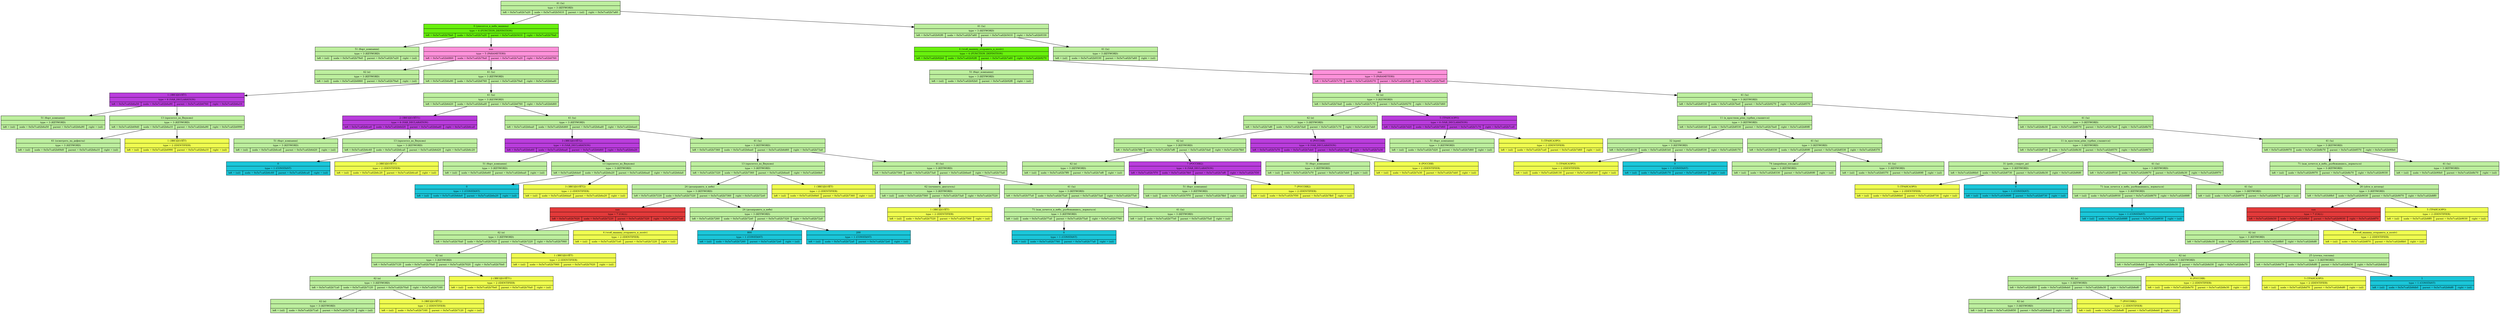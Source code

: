 digraph
{
	node[fontsize=9]

	node_0x5e7ca02b5410 [shape=record, label = "{41 (\\n)| type = 3 (KEYWORD) | {left = 0x5e7ca02b7a20 | node = 0x5e7ca02b5410 | parent = (nil) | right = 0x5e7ca02b7a60}}" style="filled",fillcolor="#BDEF9E"]

	node_0x5e7ca02b7a20 [shape=record, label = "{0 (уносится_в_небо_машина)| type = 4 (FUNCTION_DEFINITION) | {left = 0x5e7ca02b79e0 | node = 0x5e7ca02b7a20 | parent = 0x5e7ca02b5410 | right = 0x5e7ca02b79a0}}" style="filled",fillcolor="#68F10D"]

	edge[color="black",fontsize=12]
	node_0x5e7ca02b5410 -> node_0x5e7ca02b7a20

	node_0x5e7ca02b79e0 [shape=record, label = "{51 (борт_компании)| type = 3 (KEYWORD) | {left = (nil) | node = 0x5e7ca02b79e0 | parent = 0x5e7ca02b7a20 | right = (nil)}}" style="filled",fillcolor="#BDEF9E"]

	edge[color="black",fontsize=12]
	node_0x5e7ca02b7a20 -> node_0x5e7ca02b79e0

	node_0x5e7ca02b79a0 [shape=record, label = "{nan| type = 5 (PARAMETERS) | {left = 0x5e7ca02b6860 | node = 0x5e7ca02b79a0 | parent = 0x5e7ca02b7a20 | right = 0x5e7ca02b6760}}" style="filled",fillcolor="#FF91DA"]

	edge[color="black",fontsize=12]
	node_0x5e7ca02b7a20 -> node_0x5e7ca02b79a0

	node_0x5e7ca02b6860 [shape=record, label = "{42 (и)| type = 3 (KEYWORD) | {left = (nil) | node = 0x5e7ca02b6860 | parent = 0x5e7ca02b79a0 | right = (nil)}}" style="filled",fillcolor="#BDEF9E"]

	edge[color="black",fontsize=12]
	node_0x5e7ca02b79a0 -> node_0x5e7ca02b6860

	node_0x5e7ca02b6760 [shape=record, label = "{41 (\\n)| type = 3 (KEYWORD) | {left = 0x5e7ca02b6a90 | node = 0x5e7ca02b6760 | parent = 0x5e7ca02b79a0 | right = 0x5e7ca02b6ad0}}" style="filled",fillcolor="#BDEF9E"]

	edge[color="black",fontsize=12]
	node_0x5e7ca02b79a0 -> node_0x5e7ca02b6760

	node_0x5e7ca02b6a90 [shape=record, label = "{1 (ЗВЕЗДОЛЁТ)| type = 6 (VAR_DECLARATION) | {left = 0x5e7ca02b6a50 | node = 0x5e7ca02b6a90 | parent = 0x5e7ca02b6760 | right = 0x5e7ca02b6a10}}" style="filled",fillcolor="#B93CDC"]

	edge[color="black",fontsize=12]
	node_0x5e7ca02b6760 -> node_0x5e7ca02b6a90

	node_0x5e7ca02b6a50 [shape=record, label = "{51 (борт_компании)| type = 3 (KEYWORD) | {left = (nil) | node = 0x5e7ca02b6a50 | parent = 0x5e7ca02b6a90 | right = (nil)}}" style="filled",fillcolor="#BDEF9E"]

	edge[color="black",fontsize=12]
	node_0x5e7ca02b6a90 -> node_0x5e7ca02b6a50

	node_0x5e7ca02b6a10 [shape=record, label = "{13 (прилетел_во_Внуково)| type = 3 (KEYWORD) | {left = 0x5e7ca02b69d0 | node = 0x5e7ca02b6a10 | parent = 0x5e7ca02b6a90 | right = 0x5e7ca02b6990}}" style="filled",fillcolor="#BDEF9E"]

	edge[color="black",fontsize=12]
	node_0x5e7ca02b6a90 -> node_0x5e7ca02b6a10

	node_0x5e7ca02b69d0 [shape=record, label = "{61 (осмотреть_на_дефекты)| type = 3 (KEYWORD) | {left = (nil) | node = 0x5e7ca02b69d0 | parent = 0x5e7ca02b6a10 | right = (nil)}}" style="filled",fillcolor="#BDEF9E"]

	edge[color="black",fontsize=12]
	node_0x5e7ca02b6a10 -> node_0x5e7ca02b69d0

	node_0x5e7ca02b6990 [shape=record, label = "{1 (ЗВЕЗДОЛЁТ)| type = 2 (IDENTIFIER) | {left = (nil) | node = 0x5e7ca02b6990 | parent = 0x5e7ca02b6a10 | right = (nil)}}" style="filled",fillcolor="#F0FF4F"]

	edge[color="black",fontsize=12]
	node_0x5e7ca02b6a10 -> node_0x5e7ca02b6990

	node_0x5e7ca02b6ad0 [shape=record, label = "{41 (\\n)| type = 3 (KEYWORD) | {left = 0x5e7ca02b6d20 | node = 0x5e7ca02b6ad0 | parent = 0x5e7ca02b6760 | right = 0x5e7ca02b6d60}}" style="filled",fillcolor="#BDEF9E"]

	edge[color="black",fontsize=12]
	node_0x5e7ca02b6760 -> node_0x5e7ca02b6ad0

	node_0x5e7ca02b6d20 [shape=record, label = "{2 (ЗВЕЗДОЛЁТ1)| type = 6 (VAR_DECLARATION) | {left = 0x5e7ca02b6ce0 | node = 0x5e7ca02b6d20 | parent = 0x5e7ca02b6ad0 | right = 0x5e7ca02b6ca0}}" style="filled",fillcolor="#B93CDC"]

	edge[color="black",fontsize=12]
	node_0x5e7ca02b6ad0 -> node_0x5e7ca02b6d20

	node_0x5e7ca02b6ce0 [shape=record, label = "{51 (борт_компании)| type = 3 (KEYWORD) | {left = (nil) | node = 0x5e7ca02b6ce0 | parent = 0x5e7ca02b6d20 | right = (nil)}}" style="filled",fillcolor="#BDEF9E"]

	edge[color="black",fontsize=12]
	node_0x5e7ca02b6d20 -> node_0x5e7ca02b6ce0

	node_0x5e7ca02b6ca0 [shape=record, label = "{13 (прилетел_во_Внуково)| type = 3 (KEYWORD) | {left = 0x5e7ca02b6c60 | node = 0x5e7ca02b6ca0 | parent = 0x5e7ca02b6d20 | right = 0x5e7ca02b6c20}}" style="filled",fillcolor="#BDEF9E"]

	edge[color="black",fontsize=12]
	node_0x5e7ca02b6d20 -> node_0x5e7ca02b6ca0

	node_0x5e7ca02b6c60 [shape=record, label = "{0| type = 1 (CONSTANT) | {left = (nil) | node = 0x5e7ca02b6c60 | parent = 0x5e7ca02b6ca0 | right = (nil)}}" style="filled",fillcolor="#1AC6D9"]

	edge[color="black",fontsize=12]
	node_0x5e7ca02b6ca0 -> node_0x5e7ca02b6c60

	node_0x5e7ca02b6c20 [shape=record, label = "{2 (ЗВЕЗДОЛЁТ1)| type = 2 (IDENTIFIER) | {left = (nil) | node = 0x5e7ca02b6c20 | parent = 0x5e7ca02b6ca0 | right = (nil)}}" style="filled",fillcolor="#F0FF4F"]

	edge[color="black",fontsize=12]
	node_0x5e7ca02b6ca0 -> node_0x5e7ca02b6c20

	node_0x5e7ca02b6d60 [shape=record, label = "{41 (\\n)| type = 3 (KEYWORD) | {left = 0x5e7ca02b6ea0 | node = 0x5e7ca02b6d60 | parent = 0x5e7ca02b6ad0 | right = 0x5e7ca02b6ee0}}" style="filled",fillcolor="#BDEF9E"]

	edge[color="black",fontsize=12]
	node_0x5e7ca02b6ad0 -> node_0x5e7ca02b6d60

	node_0x5e7ca02b6ea0 [shape=record, label = "{3 (ЗВЕЗДОЛЁТ2)| type = 6 (VAR_DECLARATION) | {left = 0x5e7ca02b6e60 | node = 0x5e7ca02b6ea0 | parent = 0x5e7ca02b6d60 | right = 0x5e7ca02b6e20}}" style="filled",fillcolor="#B93CDC"]

	edge[color="black",fontsize=12]
	node_0x5e7ca02b6d60 -> node_0x5e7ca02b6ea0

	node_0x5e7ca02b6e60 [shape=record, label = "{51 (борт_компании)| type = 3 (KEYWORD) | {left = (nil) | node = 0x5e7ca02b6e60 | parent = 0x5e7ca02b6ea0 | right = (nil)}}" style="filled",fillcolor="#BDEF9E"]

	edge[color="black",fontsize=12]
	node_0x5e7ca02b6ea0 -> node_0x5e7ca02b6e60

	node_0x5e7ca02b6e20 [shape=record, label = "{13 (прилетел_во_Внуково)| type = 3 (KEYWORD) | {left = 0x5e7ca02b6de0 | node = 0x5e7ca02b6e20 | parent = 0x5e7ca02b6ea0 | right = 0x5e7ca02b6da0}}" style="filled",fillcolor="#BDEF9E"]

	edge[color="black",fontsize=12]
	node_0x5e7ca02b6ea0 -> node_0x5e7ca02b6e20

	node_0x5e7ca02b6de0 [shape=record, label = "{0| type = 1 (CONSTANT) | {left = (nil) | node = 0x5e7ca02b6de0 | parent = 0x5e7ca02b6e20 | right = (nil)}}" style="filled",fillcolor="#1AC6D9"]

	edge[color="black",fontsize=12]
	node_0x5e7ca02b6e20 -> node_0x5e7ca02b6de0

	node_0x5e7ca02b6da0 [shape=record, label = "{3 (ЗВЕЗДОЛЁТ2)| type = 2 (IDENTIFIER) | {left = (nil) | node = 0x5e7ca02b6da0 | parent = 0x5e7ca02b6e20 | right = (nil)}}" style="filled",fillcolor="#F0FF4F"]

	edge[color="black",fontsize=12]
	node_0x5e7ca02b6e20 -> node_0x5e7ca02b6da0

	node_0x5e7ca02b6ee0 [shape=record, label = "{41 (\\n)| type = 3 (KEYWORD) | {left = 0x5e7ca02b7360 | node = 0x5e7ca02b6ee0 | parent = 0x5e7ca02b6d60 | right = 0x5e7ca02b73a0}}" style="filled",fillcolor="#BDEF9E"]

	edge[color="black",fontsize=12]
	node_0x5e7ca02b6d60 -> node_0x5e7ca02b6ee0

	node_0x5e7ca02b7360 [shape=record, label = "{13 (прилетел_во_Внуково)| type = 3 (KEYWORD) | {left = 0x5e7ca02b7320 | node = 0x5e7ca02b7360 | parent = 0x5e7ca02b6ee0 | right = 0x5e7ca02b6fe0}}" style="filled",fillcolor="#BDEF9E"]

	edge[color="black",fontsize=12]
	node_0x5e7ca02b6ee0 -> node_0x5e7ca02b7360

	node_0x5e7ca02b7320 [shape=record, label = "{24 (дозаправить_в_небе)| type = 3 (KEYWORD) | {left = 0x5e7ca02b7220 | node = 0x5e7ca02b7320 | parent = 0x5e7ca02b7360 | right = 0x5e7ca02b72e0}}" style="filled",fillcolor="#BDEF9E"]

	edge[color="black",fontsize=12]
	node_0x5e7ca02b7360 -> node_0x5e7ca02b7320

	node_0x5e7ca02b7220 [shape=record, label = "{nan| type = 7 (CALL) | {left = 0x5e7ca02b7020 | node = 0x5e7ca02b7220 | parent = 0x5e7ca02b7320 | right = 0x5e7ca02b71e0}}" style="filled",fillcolor="#E33A3A"]

	edge[color="black",fontsize=12]
	node_0x5e7ca02b7320 -> node_0x5e7ca02b7220

	node_0x5e7ca02b7020 [shape=record, label = "{42 (и)| type = 3 (KEYWORD) | {left = 0x5e7ca02b70a0 | node = 0x5e7ca02b7020 | parent = 0x5e7ca02b7220 | right = 0x5e7ca02b7060}}" style="filled",fillcolor="#BDEF9E"]

	edge[color="black",fontsize=12]
	node_0x5e7ca02b7220 -> node_0x5e7ca02b7020

	node_0x5e7ca02b70a0 [shape=record, label = "{42 (и)| type = 3 (KEYWORD) | {left = 0x5e7ca02b7120 | node = 0x5e7ca02b70a0 | parent = 0x5e7ca02b7020 | right = 0x5e7ca02b70e0}}" style="filled",fillcolor="#BDEF9E"]

	edge[color="black",fontsize=12]
	node_0x5e7ca02b7020 -> node_0x5e7ca02b70a0

	node_0x5e7ca02b7120 [shape=record, label = "{42 (и)| type = 3 (KEYWORD) | {left = 0x5e7ca02b71a0 | node = 0x5e7ca02b7120 | parent = 0x5e7ca02b70a0 | right = 0x5e7ca02b7160}}" style="filled",fillcolor="#BDEF9E"]

	edge[color="black",fontsize=12]
	node_0x5e7ca02b70a0 -> node_0x5e7ca02b7120

	node_0x5e7ca02b71a0 [shape=record, label = "{42 (и)| type = 3 (KEYWORD) | {left = (nil) | node = 0x5e7ca02b71a0 | parent = 0x5e7ca02b7120 | right = (nil)}}" style="filled",fillcolor="#BDEF9E"]

	edge[color="black",fontsize=12]
	node_0x5e7ca02b7120 -> node_0x5e7ca02b71a0

	node_0x5e7ca02b7160 [shape=record, label = "{3 (ЗВЕЗДОЛЁТ2)| type = 2 (IDENTIFIER) | {left = (nil) | node = 0x5e7ca02b7160 | parent = 0x5e7ca02b7120 | right = (nil)}}" style="filled",fillcolor="#F0FF4F"]

	edge[color="black",fontsize=12]
	node_0x5e7ca02b7120 -> node_0x5e7ca02b7160

	node_0x5e7ca02b70e0 [shape=record, label = "{2 (ЗВЕЗДОЛЁТ1)| type = 2 (IDENTIFIER) | {left = (nil) | node = 0x5e7ca02b70e0 | parent = 0x5e7ca02b70a0 | right = (nil)}}" style="filled",fillcolor="#F0FF4F"]

	edge[color="black",fontsize=12]
	node_0x5e7ca02b70a0 -> node_0x5e7ca02b70e0

	node_0x5e7ca02b7060 [shape=record, label = "{1 (ЗВЕЗДОЛЁТ)| type = 2 (IDENTIFIER) | {left = (nil) | node = 0x5e7ca02b7060 | parent = 0x5e7ca02b7020 | right = (nil)}}" style="filled",fillcolor="#F0FF4F"]

	edge[color="black",fontsize=12]
	node_0x5e7ca02b7020 -> node_0x5e7ca02b7060

	node_0x5e7ca02b71e0 [shape=record, label = "{4 (чтоб_машину_отправить_в_полёт)| type = 2 (IDENTIFIER) | {left = (nil) | node = 0x5e7ca02b71e0 | parent = 0x5e7ca02b7220 | right = (nil)}}" style="filled",fillcolor="#F0FF4F"]

	edge[color="black",fontsize=12]
	node_0x5e7ca02b7220 -> node_0x5e7ca02b71e0

	node_0x5e7ca02b72e0 [shape=record, label = "{24 (дозаправить_в_небе)| type = 3 (KEYWORD) | {left = 0x5e7ca02b7260 | node = 0x5e7ca02b72e0 | parent = 0x5e7ca02b7320 | right = 0x5e7ca02b72a0}}" style="filled",fillcolor="#BDEF9E"]

	edge[color="black",fontsize=12]
	node_0x5e7ca02b7320 -> node_0x5e7ca02b72e0

	node_0x5e7ca02b7260 [shape=record, label = "{800| type = 1 (CONSTANT) | {left = (nil) | node = 0x5e7ca02b7260 | parent = 0x5e7ca02b72e0 | right = (nil)}}" style="filled",fillcolor="#1AC6D9"]

	edge[color="black",fontsize=12]
	node_0x5e7ca02b72e0 -> node_0x5e7ca02b7260

	node_0x5e7ca02b72a0 [shape=record, label = "{200| type = 1 (CONSTANT) | {left = (nil) | node = 0x5e7ca02b72a0 | parent = 0x5e7ca02b72e0 | right = (nil)}}" style="filled",fillcolor="#1AC6D9"]

	edge[color="black",fontsize=12]
	node_0x5e7ca02b72e0 -> node_0x5e7ca02b72a0

	node_0x5e7ca02b6fe0 [shape=record, label = "{1 (ЗВЕЗДОЛЁТ)| type = 2 (IDENTIFIER) | {left = (nil) | node = 0x5e7ca02b6fe0 | parent = 0x5e7ca02b7360 | right = (nil)}}" style="filled",fillcolor="#F0FF4F"]

	edge[color="black",fontsize=12]
	node_0x5e7ca02b7360 -> node_0x5e7ca02b6fe0

	node_0x5e7ca02b73a0 [shape=record, label = "{41 (\\n)| type = 3 (KEYWORD) | {left = 0x5e7ca02b7560 | node = 0x5e7ca02b73a0 | parent = 0x5e7ca02b6ee0 | right = 0x5e7ca02b75a0}}" style="filled",fillcolor="#BDEF9E"]

	edge[color="black",fontsize=12]
	node_0x5e7ca02b6ee0 -> node_0x5e7ca02b73a0

	node_0x5e7ca02b7560 [shape=record, label = "{62 (починить_двигатель)| type = 3 (KEYWORD) | {left = (nil) | node = 0x5e7ca02b7560 | parent = 0x5e7ca02b73a0 | right = 0x5e7ca02b7520}}" style="filled",fillcolor="#BDEF9E"]

	edge[color="black",fontsize=12]
	node_0x5e7ca02b73a0 -> node_0x5e7ca02b7560

	node_0x5e7ca02b7520 [shape=record, label = "{1 (ЗВЕЗДОЛЁТ)| type = 2 (IDENTIFIER) | {left = (nil) | node = 0x5e7ca02b7520 | parent = 0x5e7ca02b7560 | right = (nil)}}" style="filled",fillcolor="#F0FF4F"]

	edge[color="black",fontsize=12]
	node_0x5e7ca02b7560 -> node_0x5e7ca02b7520

	node_0x5e7ca02b75a0 [shape=record, label = "{41 (\\n)| type = 3 (KEYWORD) | {left = 0x5e7ca02b77a0 | node = 0x5e7ca02b75a0 | parent = 0x5e7ca02b73a0 | right = 0x5e7ca02b77e0}}" style="filled",fillcolor="#BDEF9E"]

	edge[color="black",fontsize=12]
	node_0x5e7ca02b73a0 -> node_0x5e7ca02b75a0

	node_0x5e7ca02b77a0 [shape=record, label = "{71 (как_хочется_в_небо,_разбежавшись,_ворваться)| type = 3 (KEYWORD) | {left = (nil) | node = 0x5e7ca02b77a0 | parent = 0x5e7ca02b75a0 | right = 0x5e7ca02b7760}}" style="filled",fillcolor="#BDEF9E"]

	edge[color="black",fontsize=12]
	node_0x5e7ca02b75a0 -> node_0x5e7ca02b77a0

	node_0x5e7ca02b7760 [shape=record, label = "{0| type = 1 (CONSTANT) | {left = (nil) | node = 0x5e7ca02b7760 | parent = 0x5e7ca02b77a0 | right = (nil)}}" style="filled",fillcolor="#1AC6D9"]

	edge[color="black",fontsize=12]
	node_0x5e7ca02b77a0 -> node_0x5e7ca02b7760

	node_0x5e7ca02b77e0 [shape=record, label = "{41 (\\n)| type = 3 (KEYWORD) | {left = (nil) | node = 0x5e7ca02b77e0 | parent = 0x5e7ca02b75a0 | right = (nil)}}" style="filled",fillcolor="#BDEF9E"]

	edge[color="black",fontsize=12]
	node_0x5e7ca02b75a0 -> node_0x5e7ca02b77e0

	node_0x5e7ca02b7a60 [shape=record, label = "{41 (\\n)| type = 3 (KEYWORD) | {left = 0x5e7ca02b92f0 | node = 0x5e7ca02b7a60 | parent = 0x5e7ca02b5410 | right = 0x5e7ca02b9330}}" style="filled",fillcolor="#BDEF9E"]

	edge[color="black",fontsize=12]
	node_0x5e7ca02b5410 -> node_0x5e7ca02b7a60

	node_0x5e7ca02b92f0 [shape=record, label = "{4 (чтоб_машину_отправить_в_полёт)| type = 4 (FUNCTION_DEFINITION) | {left = 0x5e7ca02b92b0 | node = 0x5e7ca02b92f0 | parent = 0x5e7ca02b7a60 | right = 0x5e7ca02b9270}}" style="filled",fillcolor="#68F10D"]

	edge[color="black",fontsize=12]
	node_0x5e7ca02b7a60 -> node_0x5e7ca02b92f0

	node_0x5e7ca02b92b0 [shape=record, label = "{51 (борт_компании)| type = 3 (KEYWORD) | {left = (nil) | node = 0x5e7ca02b92b0 | parent = 0x5e7ca02b92f0 | right = (nil)}}" style="filled",fillcolor="#BDEF9E"]

	edge[color="black",fontsize=12]
	node_0x5e7ca02b92f0 -> node_0x5e7ca02b92b0

	node_0x5e7ca02b9270 [shape=record, label = "{nan| type = 5 (PARAMETERS) | {left = 0x5e7ca02b7c70 | node = 0x5e7ca02b9270 | parent = 0x5e7ca02b92f0 | right = 0x5e7ca02b7be0}}" style="filled",fillcolor="#FF91DA"]

	edge[color="black",fontsize=12]
	node_0x5e7ca02b92f0 -> node_0x5e7ca02b9270

	node_0x5e7ca02b7c70 [shape=record, label = "{42 (и)| type = 3 (KEYWORD) | {left = 0x5e7ca02b7da0 | node = 0x5e7ca02b7c70 | parent = 0x5e7ca02b9270 | right = 0x5e7ca02b7d60}}" style="filled",fillcolor="#BDEF9E"]

	edge[color="black",fontsize=12]
	node_0x5e7ca02b9270 -> node_0x5e7ca02b7c70

	node_0x5e7ca02b7da0 [shape=record, label = "{42 (и)| type = 3 (KEYWORD) | {left = 0x5e7ca02b7ef0 | node = 0x5e7ca02b7da0 | parent = 0x5e7ca02b7c70 | right = 0x5e7ca02b7eb0}}" style="filled",fillcolor="#BDEF9E"]

	edge[color="black",fontsize=12]
	node_0x5e7ca02b7c70 -> node_0x5e7ca02b7da0

	node_0x5e7ca02b7ef0 [shape=record, label = "{42 (и)| type = 3 (KEYWORD) | {left = 0x5e7ca02b7ff0 | node = 0x5e7ca02b7ef0 | parent = 0x5e7ca02b7da0 | right = 0x5e7ca02b7fb0}}" style="filled",fillcolor="#BDEF9E"]

	edge[color="black",fontsize=12]
	node_0x5e7ca02b7da0 -> node_0x5e7ca02b7ef0

	node_0x5e7ca02b7ff0 [shape=record, label = "{42 (и)| type = 3 (KEYWORD) | {left = (nil) | node = 0x5e7ca02b7ff0 | parent = 0x5e7ca02b7ef0 | right = (nil)}}" style="filled",fillcolor="#BDEF9E"]

	edge[color="black",fontsize=12]
	node_0x5e7ca02b7ef0 -> node_0x5e7ca02b7ff0

	node_0x5e7ca02b7fb0 [shape=record, label = "{7 (РОССИЯ2)| type = 6 (VAR_DECLARATION) | {left = 0x5e7ca02b7f70 | node = 0x5e7ca02b7fb0 | parent = 0x5e7ca02b7ef0 | right = 0x5e7ca02b7f30}}" style="filled",fillcolor="#B93CDC"]

	edge[color="black",fontsize=12]
	node_0x5e7ca02b7ef0 -> node_0x5e7ca02b7fb0

	node_0x5e7ca02b7f70 [shape=record, label = "{51 (борт_компании)| type = 3 (KEYWORD) | {left = (nil) | node = 0x5e7ca02b7f70 | parent = 0x5e7ca02b7fb0 | right = (nil)}}" style="filled",fillcolor="#BDEF9E"]

	edge[color="black",fontsize=12]
	node_0x5e7ca02b7fb0 -> node_0x5e7ca02b7f70

	node_0x5e7ca02b7f30 [shape=record, label = "{7 (РОССИЯ2)| type = 2 (IDENTIFIER) | {left = (nil) | node = 0x5e7ca02b7f30 | parent = 0x5e7ca02b7fb0 | right = (nil)}}" style="filled",fillcolor="#F0FF4F"]

	edge[color="black",fontsize=12]
	node_0x5e7ca02b7fb0 -> node_0x5e7ca02b7f30

	node_0x5e7ca02b7eb0 [shape=record, label = "{6 (РОССИЯ)| type = 6 (VAR_DECLARATION) | {left = 0x5e7ca02b7e70 | node = 0x5e7ca02b7eb0 | parent = 0x5e7ca02b7da0 | right = 0x5e7ca02b7e30}}" style="filled",fillcolor="#B93CDC"]

	edge[color="black",fontsize=12]
	node_0x5e7ca02b7da0 -> node_0x5e7ca02b7eb0

	node_0x5e7ca02b7e70 [shape=record, label = "{51 (борт_компании)| type = 3 (KEYWORD) | {left = (nil) | node = 0x5e7ca02b7e70 | parent = 0x5e7ca02b7eb0 | right = (nil)}}" style="filled",fillcolor="#BDEF9E"]

	edge[color="black",fontsize=12]
	node_0x5e7ca02b7eb0 -> node_0x5e7ca02b7e70

	node_0x5e7ca02b7e30 [shape=record, label = "{6 (РОССИЯ)| type = 2 (IDENTIFIER) | {left = (nil) | node = 0x5e7ca02b7e30 | parent = 0x5e7ca02b7eb0 | right = (nil)}}" style="filled",fillcolor="#F0FF4F"]

	edge[color="black",fontsize=12]
	node_0x5e7ca02b7eb0 -> node_0x5e7ca02b7e30

	node_0x5e7ca02b7d60 [shape=record, label = "{5 (ТРАНСАЭРО)| type = 6 (VAR_DECLARATION) | {left = 0x5e7ca02b7d20 | node = 0x5e7ca02b7d60 | parent = 0x5e7ca02b7c70 | right = 0x5e7ca02b7ce0}}" style="filled",fillcolor="#B93CDC"]

	edge[color="black",fontsize=12]
	node_0x5e7ca02b7c70 -> node_0x5e7ca02b7d60

	node_0x5e7ca02b7d20 [shape=record, label = "{51 (борт_компании)| type = 3 (KEYWORD) | {left = (nil) | node = 0x5e7ca02b7d20 | parent = 0x5e7ca02b7d60 | right = (nil)}}" style="filled",fillcolor="#BDEF9E"]

	edge[color="black",fontsize=12]
	node_0x5e7ca02b7d60 -> node_0x5e7ca02b7d20

	node_0x5e7ca02b7ce0 [shape=record, label = "{5 (ТРАНСАЭРО)| type = 2 (IDENTIFIER) | {left = (nil) | node = 0x5e7ca02b7ce0 | parent = 0x5e7ca02b7d60 | right = (nil)}}" style="filled",fillcolor="#F0FF4F"]

	edge[color="black",fontsize=12]
	node_0x5e7ca02b7d60 -> node_0x5e7ca02b7ce0

	node_0x5e7ca02b7be0 [shape=record, label = "{41 (\\n)| type = 3 (KEYWORD) | {left = 0x5e7ca02b8530 | node = 0x5e7ca02b7be0 | parent = 0x5e7ca02b9270 | right = 0x5e7ca02b8570}}" style="filled",fillcolor="#BDEF9E"]

	edge[color="black",fontsize=12]
	node_0x5e7ca02b9270 -> node_0x5e7ca02b7be0

	node_0x5e7ca02b8530 [shape=record, label = "{11 (в_яростном_рёве_турбин_слышится)| type = 3 (KEYWORD) | {left = 0x5e7ca02b81b0 | node = 0x5e7ca02b8530 | parent = 0x5e7ca02b7be0 | right = 0x5e7ca02b80f0}}" style="filled",fillcolor="#BDEF9E"]

	edge[color="black",fontsize=12]
	node_0x5e7ca02b7be0 -> node_0x5e7ca02b8530

	node_0x5e7ca02b81b0 [shape=record, label = "{32 (крен)| type = 3 (KEYWORD) | {left = 0x5e7ca02b8130 | node = 0x5e7ca02b81b0 | parent = 0x5e7ca02b8530 | right = 0x5e7ca02b8170}}" style="filled",fillcolor="#BDEF9E"]

	edge[color="black",fontsize=12]
	node_0x5e7ca02b8530 -> node_0x5e7ca02b81b0

	node_0x5e7ca02b8130 [shape=record, label = "{5 (ТРАНСАЭРО)| type = 2 (IDENTIFIER) | {left = (nil) | node = 0x5e7ca02b8130 | parent = 0x5e7ca02b81b0 | right = (nil)}}" style="filled",fillcolor="#F0FF4F"]

	edge[color="black",fontsize=12]
	node_0x5e7ca02b81b0 -> node_0x5e7ca02b8130

	node_0x5e7ca02b8170 [shape=record, label = "{0| type = 1 (CONSTANT) | {left = (nil) | node = 0x5e7ca02b8170 | parent = 0x5e7ca02b81b0 | right = (nil)}}" style="filled",fillcolor="#1AC6D9"]

	edge[color="black",fontsize=12]
	node_0x5e7ca02b81b0 -> node_0x5e7ca02b8170

	node_0x5e7ca02b80f0 [shape=record, label = "{41 (\\n)| type = 3 (KEYWORD) | {left = 0x5e7ca02b8330 | node = 0x5e7ca02b80f0 | parent = 0x5e7ca02b8530 | right = 0x5e7ca02b8370}}" style="filled",fillcolor="#BDEF9E"]

	edge[color="black",fontsize=12]
	node_0x5e7ca02b8530 -> node_0x5e7ca02b80f0

	node_0x5e7ca02b8330 [shape=record, label = "{74 (аварийная_посадка)| type = 3 (KEYWORD) | {left = (nil) | node = 0x5e7ca02b8330 | parent = 0x5e7ca02b80f0 | right = (nil)}}" style="filled",fillcolor="#BDEF9E"]

	edge[color="black",fontsize=12]
	node_0x5e7ca02b80f0 -> node_0x5e7ca02b8330

	node_0x5e7ca02b8370 [shape=record, label = "{41 (\\n)| type = 3 (KEYWORD) | {left = (nil) | node = 0x5e7ca02b8370 | parent = 0x5e7ca02b80f0 | right = (nil)}}" style="filled",fillcolor="#BDEF9E"]

	edge[color="black",fontsize=12]
	node_0x5e7ca02b80f0 -> node_0x5e7ca02b8370

	node_0x5e7ca02b8570 [shape=record, label = "{41 (\\n)| type = 3 (KEYWORD) | {left = 0x5e7ca02b8b30 | node = 0x5e7ca02b8570 | parent = 0x5e7ca02b7be0 | right = 0x5e7ca02b8b70}}" style="filled",fillcolor="#BDEF9E"]

	edge[color="black",fontsize=12]
	node_0x5e7ca02b7be0 -> node_0x5e7ca02b8570

	node_0x5e7ca02b8b30 [shape=record, label = "{11 (в_яростном_рёве_турбин_слышится)| type = 3 (KEYWORD) | {left = 0x5e7ca02b8730 | node = 0x5e7ca02b8b30 | parent = 0x5e7ca02b8570 | right = 0x5e7ca02b8670}}" style="filled",fillcolor="#BDEF9E"]

	edge[color="black",fontsize=12]
	node_0x5e7ca02b8570 -> node_0x5e7ca02b8b30

	node_0x5e7ca02b8730 [shape=record, label = "{31 (рейс_следует_до)| type = 3 (KEYWORD) | {left = 0x5e7ca02b86b0 | node = 0x5e7ca02b8730 | parent = 0x5e7ca02b8b30 | right = 0x5e7ca02b86f0}}" style="filled",fillcolor="#BDEF9E"]

	edge[color="black",fontsize=12]
	node_0x5e7ca02b8b30 -> node_0x5e7ca02b8730

	node_0x5e7ca02b86b0 [shape=record, label = "{5 (ТРАНСАЭРО)| type = 2 (IDENTIFIER) | {left = (nil) | node = 0x5e7ca02b86b0 | parent = 0x5e7ca02b8730 | right = (nil)}}" style="filled",fillcolor="#F0FF4F"]

	edge[color="black",fontsize=12]
	node_0x5e7ca02b8730 -> node_0x5e7ca02b86b0

	node_0x5e7ca02b86f0 [shape=record, label = "{0| type = 1 (CONSTANT) | {left = (nil) | node = 0x5e7ca02b86f0 | parent = 0x5e7ca02b8730 | right = (nil)}}" style="filled",fillcolor="#1AC6D9"]

	edge[color="black",fontsize=12]
	node_0x5e7ca02b8730 -> node_0x5e7ca02b86f0

	node_0x5e7ca02b8670 [shape=record, label = "{41 (\\n)| type = 3 (KEYWORD) | {left = 0x5e7ca02b8930 | node = 0x5e7ca02b8670 | parent = 0x5e7ca02b8b30 | right = 0x5e7ca02b8970}}" style="filled",fillcolor="#BDEF9E"]

	edge[color="black",fontsize=12]
	node_0x5e7ca02b8b30 -> node_0x5e7ca02b8670

	node_0x5e7ca02b8930 [shape=record, label = "{71 (как_хочется_в_небо,_разбежавшись,_ворваться)| type = 3 (KEYWORD) | {left = (nil) | node = 0x5e7ca02b8930 | parent = 0x5e7ca02b8670 | right = 0x5e7ca02b88f0}}" style="filled",fillcolor="#BDEF9E"]

	edge[color="black",fontsize=12]
	node_0x5e7ca02b8670 -> node_0x5e7ca02b8930

	node_0x5e7ca02b88f0 [shape=record, label = "{1| type = 1 (CONSTANT) | {left = (nil) | node = 0x5e7ca02b88f0 | parent = 0x5e7ca02b8930 | right = (nil)}}" style="filled",fillcolor="#1AC6D9"]

	edge[color="black",fontsize=12]
	node_0x5e7ca02b8930 -> node_0x5e7ca02b88f0

	node_0x5e7ca02b8970 [shape=record, label = "{41 (\\n)| type = 3 (KEYWORD) | {left = (nil) | node = 0x5e7ca02b8970 | parent = 0x5e7ca02b8670 | right = (nil)}}" style="filled",fillcolor="#BDEF9E"]

	edge[color="black",fontsize=12]
	node_0x5e7ca02b8670 -> node_0x5e7ca02b8970

	node_0x5e7ca02b8b70 [shape=record, label = "{41 (\\n)| type = 3 (KEYWORD) | {left = 0x5e7ca02b9070 | node = 0x5e7ca02b8b70 | parent = 0x5e7ca02b8570 | right = 0x5e7ca02b90b0}}" style="filled",fillcolor="#BDEF9E"]

	edge[color="black",fontsize=12]
	node_0x5e7ca02b8570 -> node_0x5e7ca02b8b70

	node_0x5e7ca02b9070 [shape=record, label = "{71 (как_хочется_в_небо,_разбежавшись,_ворваться)| type = 3 (KEYWORD) | {left = (nil) | node = 0x5e7ca02b9070 | parent = 0x5e7ca02b8b70 | right = 0x5e7ca02b9030}}" style="filled",fillcolor="#BDEF9E"]

	edge[color="black",fontsize=12]
	node_0x5e7ca02b8b70 -> node_0x5e7ca02b9070

	node_0x5e7ca02b9030 [shape=record, label = "{26 (уйти_в_штопор)| type = 3 (KEYWORD) | {left = 0x5e7ca02b8fb0 | node = 0x5e7ca02b9030 | parent = 0x5e7ca02b9070 | right = 0x5e7ca02b8ff0}}" style="filled",fillcolor="#BDEF9E"]

	edge[color="black",fontsize=12]
	node_0x5e7ca02b9070 -> node_0x5e7ca02b9030

	node_0x5e7ca02b8fb0 [shape=record, label = "{nan| type = 7 (CALL) | {left = 0x5e7ca02b8d30 | node = 0x5e7ca02b8fb0 | parent = 0x5e7ca02b9030 | right = 0x5e7ca02b8f70}}" style="filled",fillcolor="#E33A3A"]

	edge[color="black",fontsize=12]
	node_0x5e7ca02b9030 -> node_0x5e7ca02b8fb0

	node_0x5e7ca02b8d30 [shape=record, label = "{42 (и)| type = 3 (KEYWORD) | {left = 0x5e7ca02b8e30 | node = 0x5e7ca02b8d30 | parent = 0x5e7ca02b8fb0 | right = 0x5e7ca02b8df0}}" style="filled",fillcolor="#BDEF9E"]

	edge[color="black",fontsize=12]
	node_0x5e7ca02b8fb0 -> node_0x5e7ca02b8d30

	node_0x5e7ca02b8e30 [shape=record, label = "{42 (и)| type = 3 (KEYWORD) | {left = 0x5e7ca02b8eb0 | node = 0x5e7ca02b8e30 | parent = 0x5e7ca02b8d30 | right = 0x5e7ca02b8e70}}" style="filled",fillcolor="#BDEF9E"]

	edge[color="black",fontsize=12]
	node_0x5e7ca02b8d30 -> node_0x5e7ca02b8e30

	node_0x5e7ca02b8eb0 [shape=record, label = "{42 (и)| type = 3 (KEYWORD) | {left = 0x5e7ca02b8f30 | node = 0x5e7ca02b8eb0 | parent = 0x5e7ca02b8e30 | right = 0x5e7ca02b8ef0}}" style="filled",fillcolor="#BDEF9E"]

	edge[color="black",fontsize=12]
	node_0x5e7ca02b8e30 -> node_0x5e7ca02b8eb0

	node_0x5e7ca02b8f30 [shape=record, label = "{42 (и)| type = 3 (KEYWORD) | {left = (nil) | node = 0x5e7ca02b8f30 | parent = 0x5e7ca02b8eb0 | right = (nil)}}" style="filled",fillcolor="#BDEF9E"]

	edge[color="black",fontsize=12]
	node_0x5e7ca02b8eb0 -> node_0x5e7ca02b8f30

	node_0x5e7ca02b8ef0 [shape=record, label = "{7 (РОССИЯ2)| type = 2 (IDENTIFIER) | {left = (nil) | node = 0x5e7ca02b8ef0 | parent = 0x5e7ca02b8eb0 | right = (nil)}}" style="filled",fillcolor="#F0FF4F"]

	edge[color="black",fontsize=12]
	node_0x5e7ca02b8eb0 -> node_0x5e7ca02b8ef0

	node_0x5e7ca02b8e70 [shape=record, label = "{6 (РОССИЯ)| type = 2 (IDENTIFIER) | {left = (nil) | node = 0x5e7ca02b8e70 | parent = 0x5e7ca02b8e30 | right = (nil)}}" style="filled",fillcolor="#F0FF4F"]

	edge[color="black",fontsize=12]
	node_0x5e7ca02b8e30 -> node_0x5e7ca02b8e70

	node_0x5e7ca02b8df0 [shape=record, label = "{25 (утечка_топлива)| type = 3 (KEYWORD) | {left = 0x5e7ca02b8d70 | node = 0x5e7ca02b8df0 | parent = 0x5e7ca02b8d30 | right = 0x5e7ca02b8db0}}" style="filled",fillcolor="#BDEF9E"]

	edge[color="black",fontsize=12]
	node_0x5e7ca02b8d30 -> node_0x5e7ca02b8df0

	node_0x5e7ca02b8d70 [shape=record, label = "{5 (ТРАНСАЭРО)| type = 2 (IDENTIFIER) | {left = (nil) | node = 0x5e7ca02b8d70 | parent = 0x5e7ca02b8df0 | right = (nil)}}" style="filled",fillcolor="#F0FF4F"]

	edge[color="black",fontsize=12]
	node_0x5e7ca02b8df0 -> node_0x5e7ca02b8d70

	node_0x5e7ca02b8db0 [shape=record, label = "{1| type = 1 (CONSTANT) | {left = (nil) | node = 0x5e7ca02b8db0 | parent = 0x5e7ca02b8df0 | right = (nil)}}" style="filled",fillcolor="#1AC6D9"]

	edge[color="black",fontsize=12]
	node_0x5e7ca02b8df0 -> node_0x5e7ca02b8db0

	node_0x5e7ca02b8f70 [shape=record, label = "{4 (чтоб_машину_отправить_в_полёт)| type = 2 (IDENTIFIER) | {left = (nil) | node = 0x5e7ca02b8f70 | parent = 0x5e7ca02b8fb0 | right = (nil)}}" style="filled",fillcolor="#F0FF4F"]

	edge[color="black",fontsize=12]
	node_0x5e7ca02b8fb0 -> node_0x5e7ca02b8f70

	node_0x5e7ca02b8ff0 [shape=record, label = "{5 (ТРАНСАЭРО)| type = 2 (IDENTIFIER) | {left = (nil) | node = 0x5e7ca02b8ff0 | parent = 0x5e7ca02b9030 | right = (nil)}}" style="filled",fillcolor="#F0FF4F"]

	edge[color="black",fontsize=12]
	node_0x5e7ca02b9030 -> node_0x5e7ca02b8ff0

	node_0x5e7ca02b90b0 [shape=record, label = "{41 (\\n)| type = 3 (KEYWORD) | {left = (nil) | node = 0x5e7ca02b90b0 | parent = 0x5e7ca02b8b70 | right = (nil)}}" style="filled",fillcolor="#BDEF9E"]

	edge[color="black",fontsize=12]
	node_0x5e7ca02b8b70 -> node_0x5e7ca02b90b0

	node_0x5e7ca02b9330 [shape=record, label = "{41 (\\n)| type = 3 (KEYWORD) | {left = (nil) | node = 0x5e7ca02b9330 | parent = 0x5e7ca02b7a60 | right = (nil)}}" style="filled",fillcolor="#BDEF9E"]

	edge[color="black",fontsize=12]
	node_0x5e7ca02b7a60 -> node_0x5e7ca02b9330

	}
